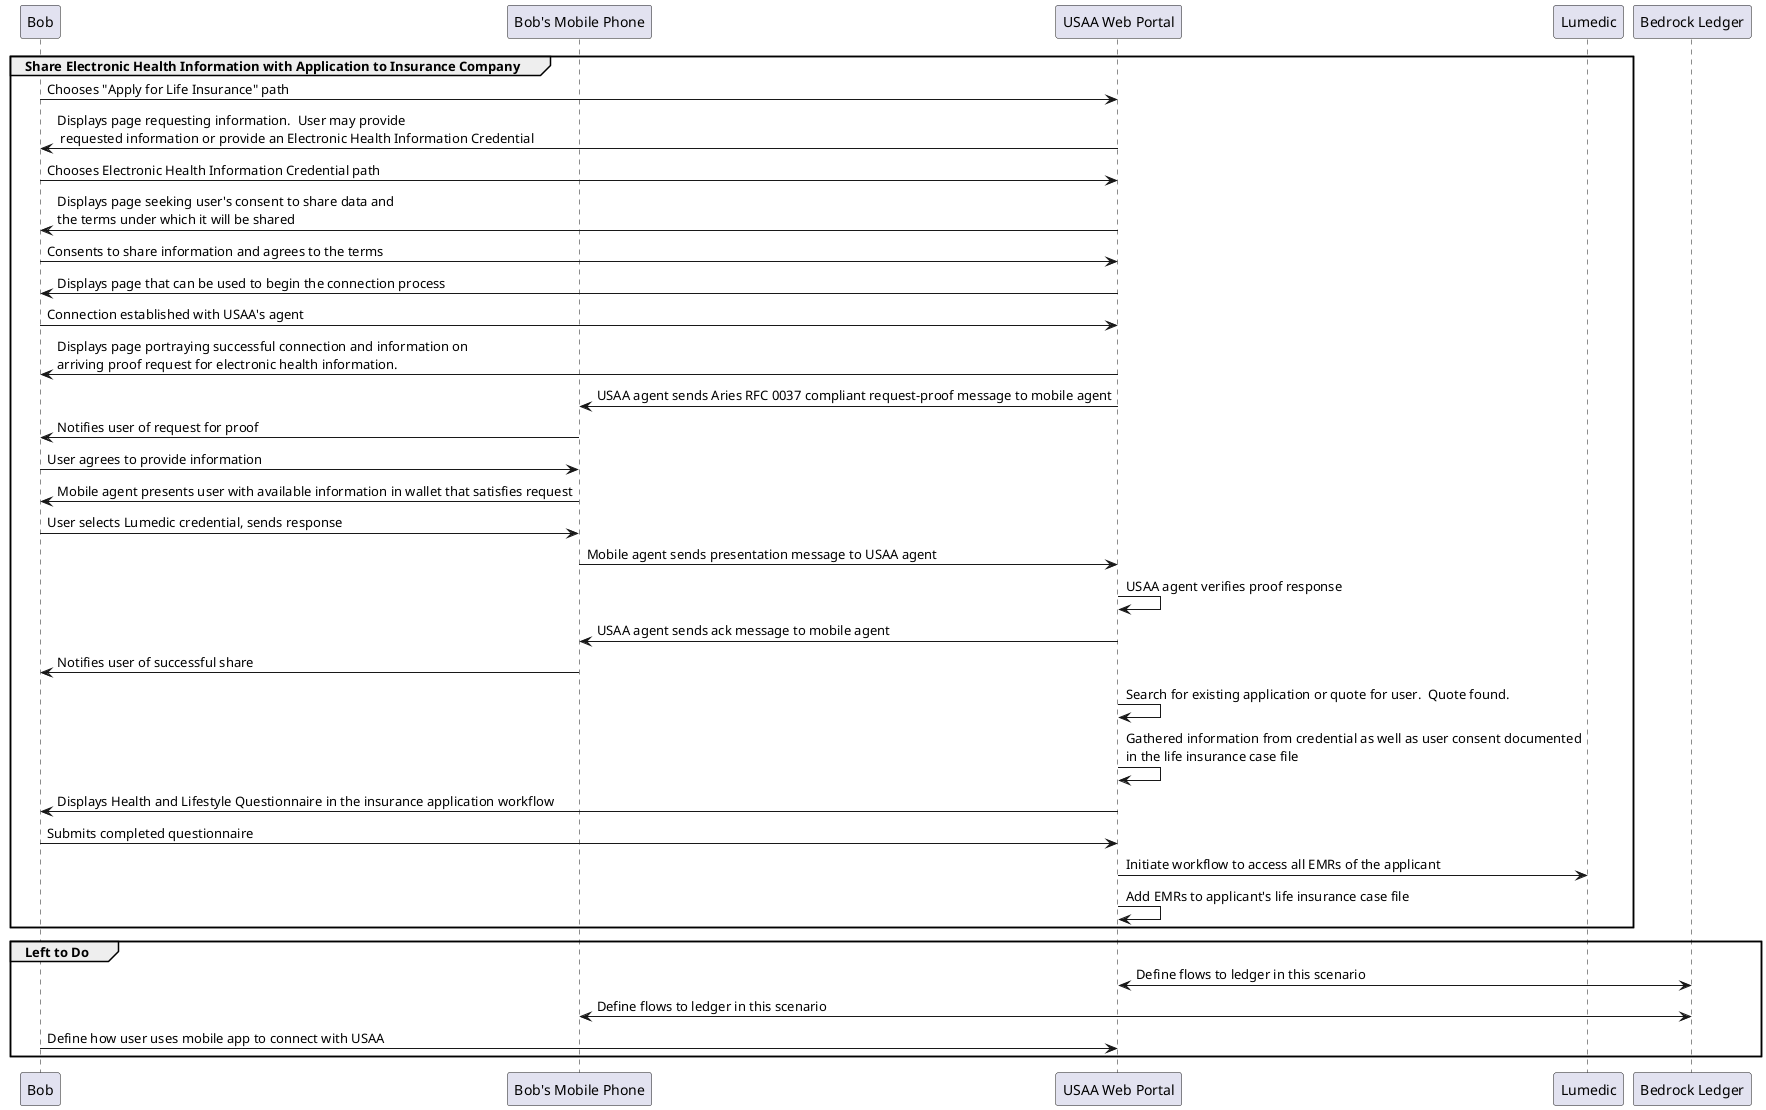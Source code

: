 @startuml

participant "Bob" as USER
participant "Bob's Mobile Phone" as MP
participant "USAA Web Portal" as US
Participant "Lumedic" as LU
participant "Bedrock Ledger" as LE

group Share Electronic Health Information with Application to Insurance Company
USER->US: Chooses "Apply for Life Insurance" path
US->USER: Displays page requesting information.  User may provide\n requested information or provide an Electronic Health Information Credential
USER->US: Chooses Electronic Health Information Credential path
US->USER: Displays page seeking user's consent to share data and\nthe terms under which it will be shared
USER->US: Consents to share information and agrees to the terms
US->USER: Displays page that can be used to begin the connection process
USER->US: Connection established with USAA's agent
US->USER: Displays page portraying successful connection and information on\narriving proof request for electronic health information.
US->MP:   USAA agent sends Aries RFC 0037 compliant request-proof message to mobile agent
MP->USER: Notifies user of request for proof
USER->MP: User agrees to provide information
MP->USER: Mobile agent presents user with available information in wallet that satisfies request
USER->MP: User selects Lumedic credential, sends response
MP->US:   Mobile agent sends presentation message to USAA agent
US->US:   USAA agent verifies proof response
US->MP:   USAA agent sends ack message to mobile agent
MP->USER: Notifies user of successful share
US->US:   Search for existing application or quote for user.  Quote found.
US->US:   Gathered information from credential as well as user consent documented\nin the life insurance case file 
US->USER: Displays Health and Lifestyle Questionnaire in the insurance application workflow
USER->US: Submits completed questionnaire
US->LU:   Initiate workflow to access all EMRs of the applicant
US->US:   Add EMRs to applicant's life insurance case file
end

group Left to Do
US<->LE:  Define flows to ledger in this scenario
MP<->LE:  Define flows to ledger in this scenario
USER->US: Define how user uses mobile app to connect with USAA
end

@enduml